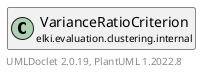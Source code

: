 @startuml
    remove .*\.(Instance|Par|Parameterizer|Factory)$
    set namespaceSeparator none
    hide empty fields
    hide empty methods

    class "<size:14>VarianceRatioCriterion.Par\n<size:10>elki.evaluation.clustering.internal" as elki.evaluation.clustering.internal.VarianceRatioCriterion.Par [[VarianceRatioCriterion.Par.html]] {
        {static} +NOISE_ID: OptionID
        {static} +NO_PENALIZE_ID: OptionID
        -noiseOption: NoiseHandling
        -penalize: boolean
        +configure(Parameterization): void
        +make(): VarianceRatioCriterion
    }

    interface "<size:14>Parameterizer\n<size:10>elki.utilities.optionhandling" as elki.utilities.optionhandling.Parameterizer [[../../../utilities/optionhandling/Parameterizer.html]] {
        {abstract} +make(): Object
    }
    class "<size:14>VarianceRatioCriterion\n<size:10>elki.evaluation.clustering.internal" as elki.evaluation.clustering.internal.VarianceRatioCriterion [[VarianceRatioCriterion.html]]

    elki.utilities.optionhandling.Parameterizer <|.. elki.evaluation.clustering.internal.VarianceRatioCriterion.Par
    elki.evaluation.clustering.internal.VarianceRatioCriterion +-- elki.evaluation.clustering.internal.VarianceRatioCriterion.Par

    center footer UMLDoclet 2.0.19, PlantUML 1.2022.8
@enduml
